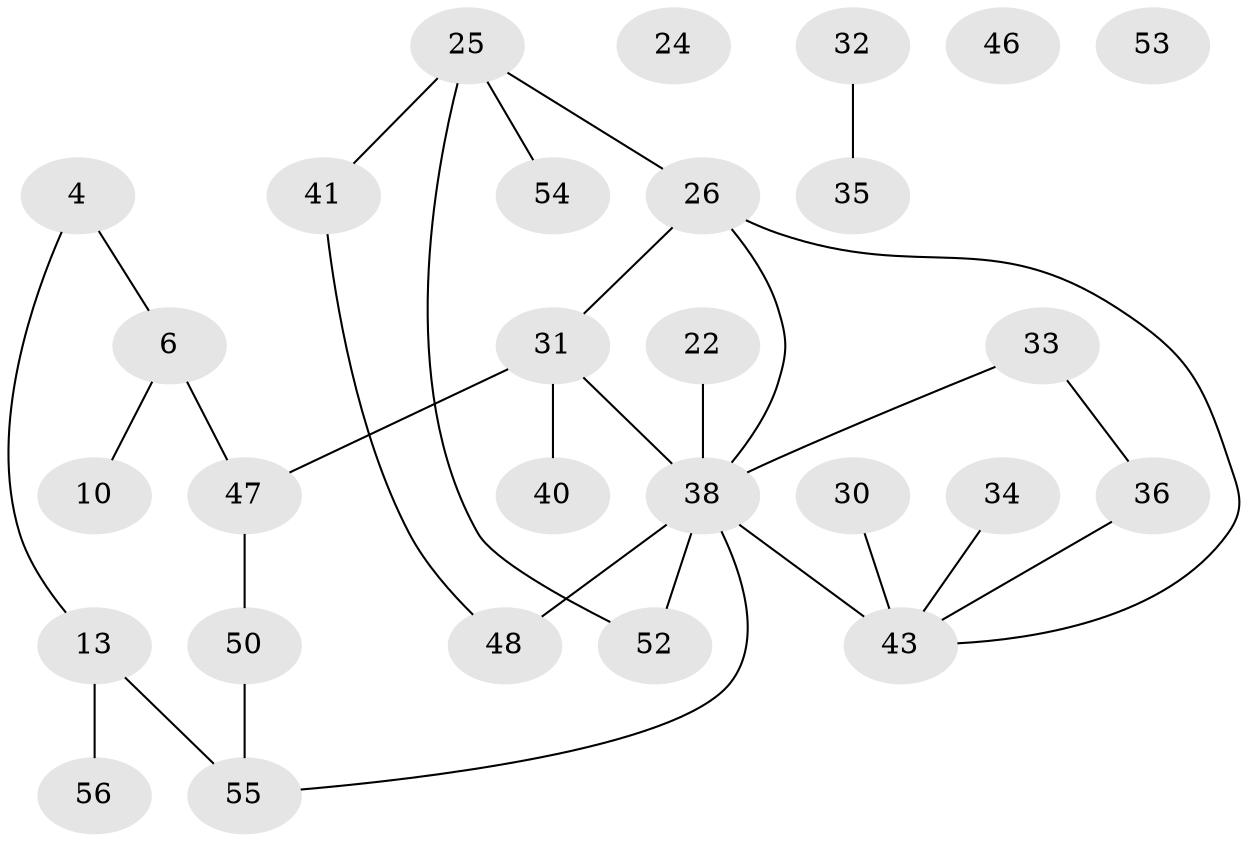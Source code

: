 // original degree distribution, {5: 0.07142857142857142, 1: 0.19642857142857142, 2: 0.26785714285714285, 4: 0.16071428571428573, 3: 0.23214285714285715, 6: 0.017857142857142856, 0: 0.05357142857142857}
// Generated by graph-tools (version 1.1) at 2025/39/03/09/25 04:39:55]
// undirected, 28 vertices, 30 edges
graph export_dot {
graph [start="1"]
  node [color=gray90,style=filled];
  4;
  6;
  10;
  13;
  22;
  24;
  25 [super="+16"];
  26 [super="+11+9"];
  30 [super="+21"];
  31 [super="+7"];
  32;
  33 [super="+5"];
  34 [super="+28"];
  35;
  36;
  38 [super="+8+37+27"];
  40;
  41;
  43 [super="+39"];
  46;
  47 [super="+44"];
  48 [super="+29+42"];
  50;
  52;
  53;
  54 [super="+12+51+49+2+3"];
  55 [super="+45"];
  56;
  4 -- 6;
  4 -- 13;
  6 -- 10;
  6 -- 47 [weight=2];
  13 -- 55 [weight=2];
  13 -- 56;
  22 -- 38;
  25 -- 52 [weight=2];
  25 -- 41;
  25 -- 26 [weight=2];
  25 -- 54;
  26 -- 31 [weight=2];
  26 -- 43 [weight=2];
  26 -- 38;
  30 -- 43;
  31 -- 47 [weight=2];
  31 -- 40;
  31 -- 38 [weight=2];
  32 -- 35;
  33 -- 36;
  33 -- 38;
  34 -- 43;
  36 -- 43;
  38 -- 43 [weight=3];
  38 -- 48 [weight=4];
  38 -- 52;
  38 -- 55;
  41 -- 48;
  47 -- 50;
  50 -- 55;
}
